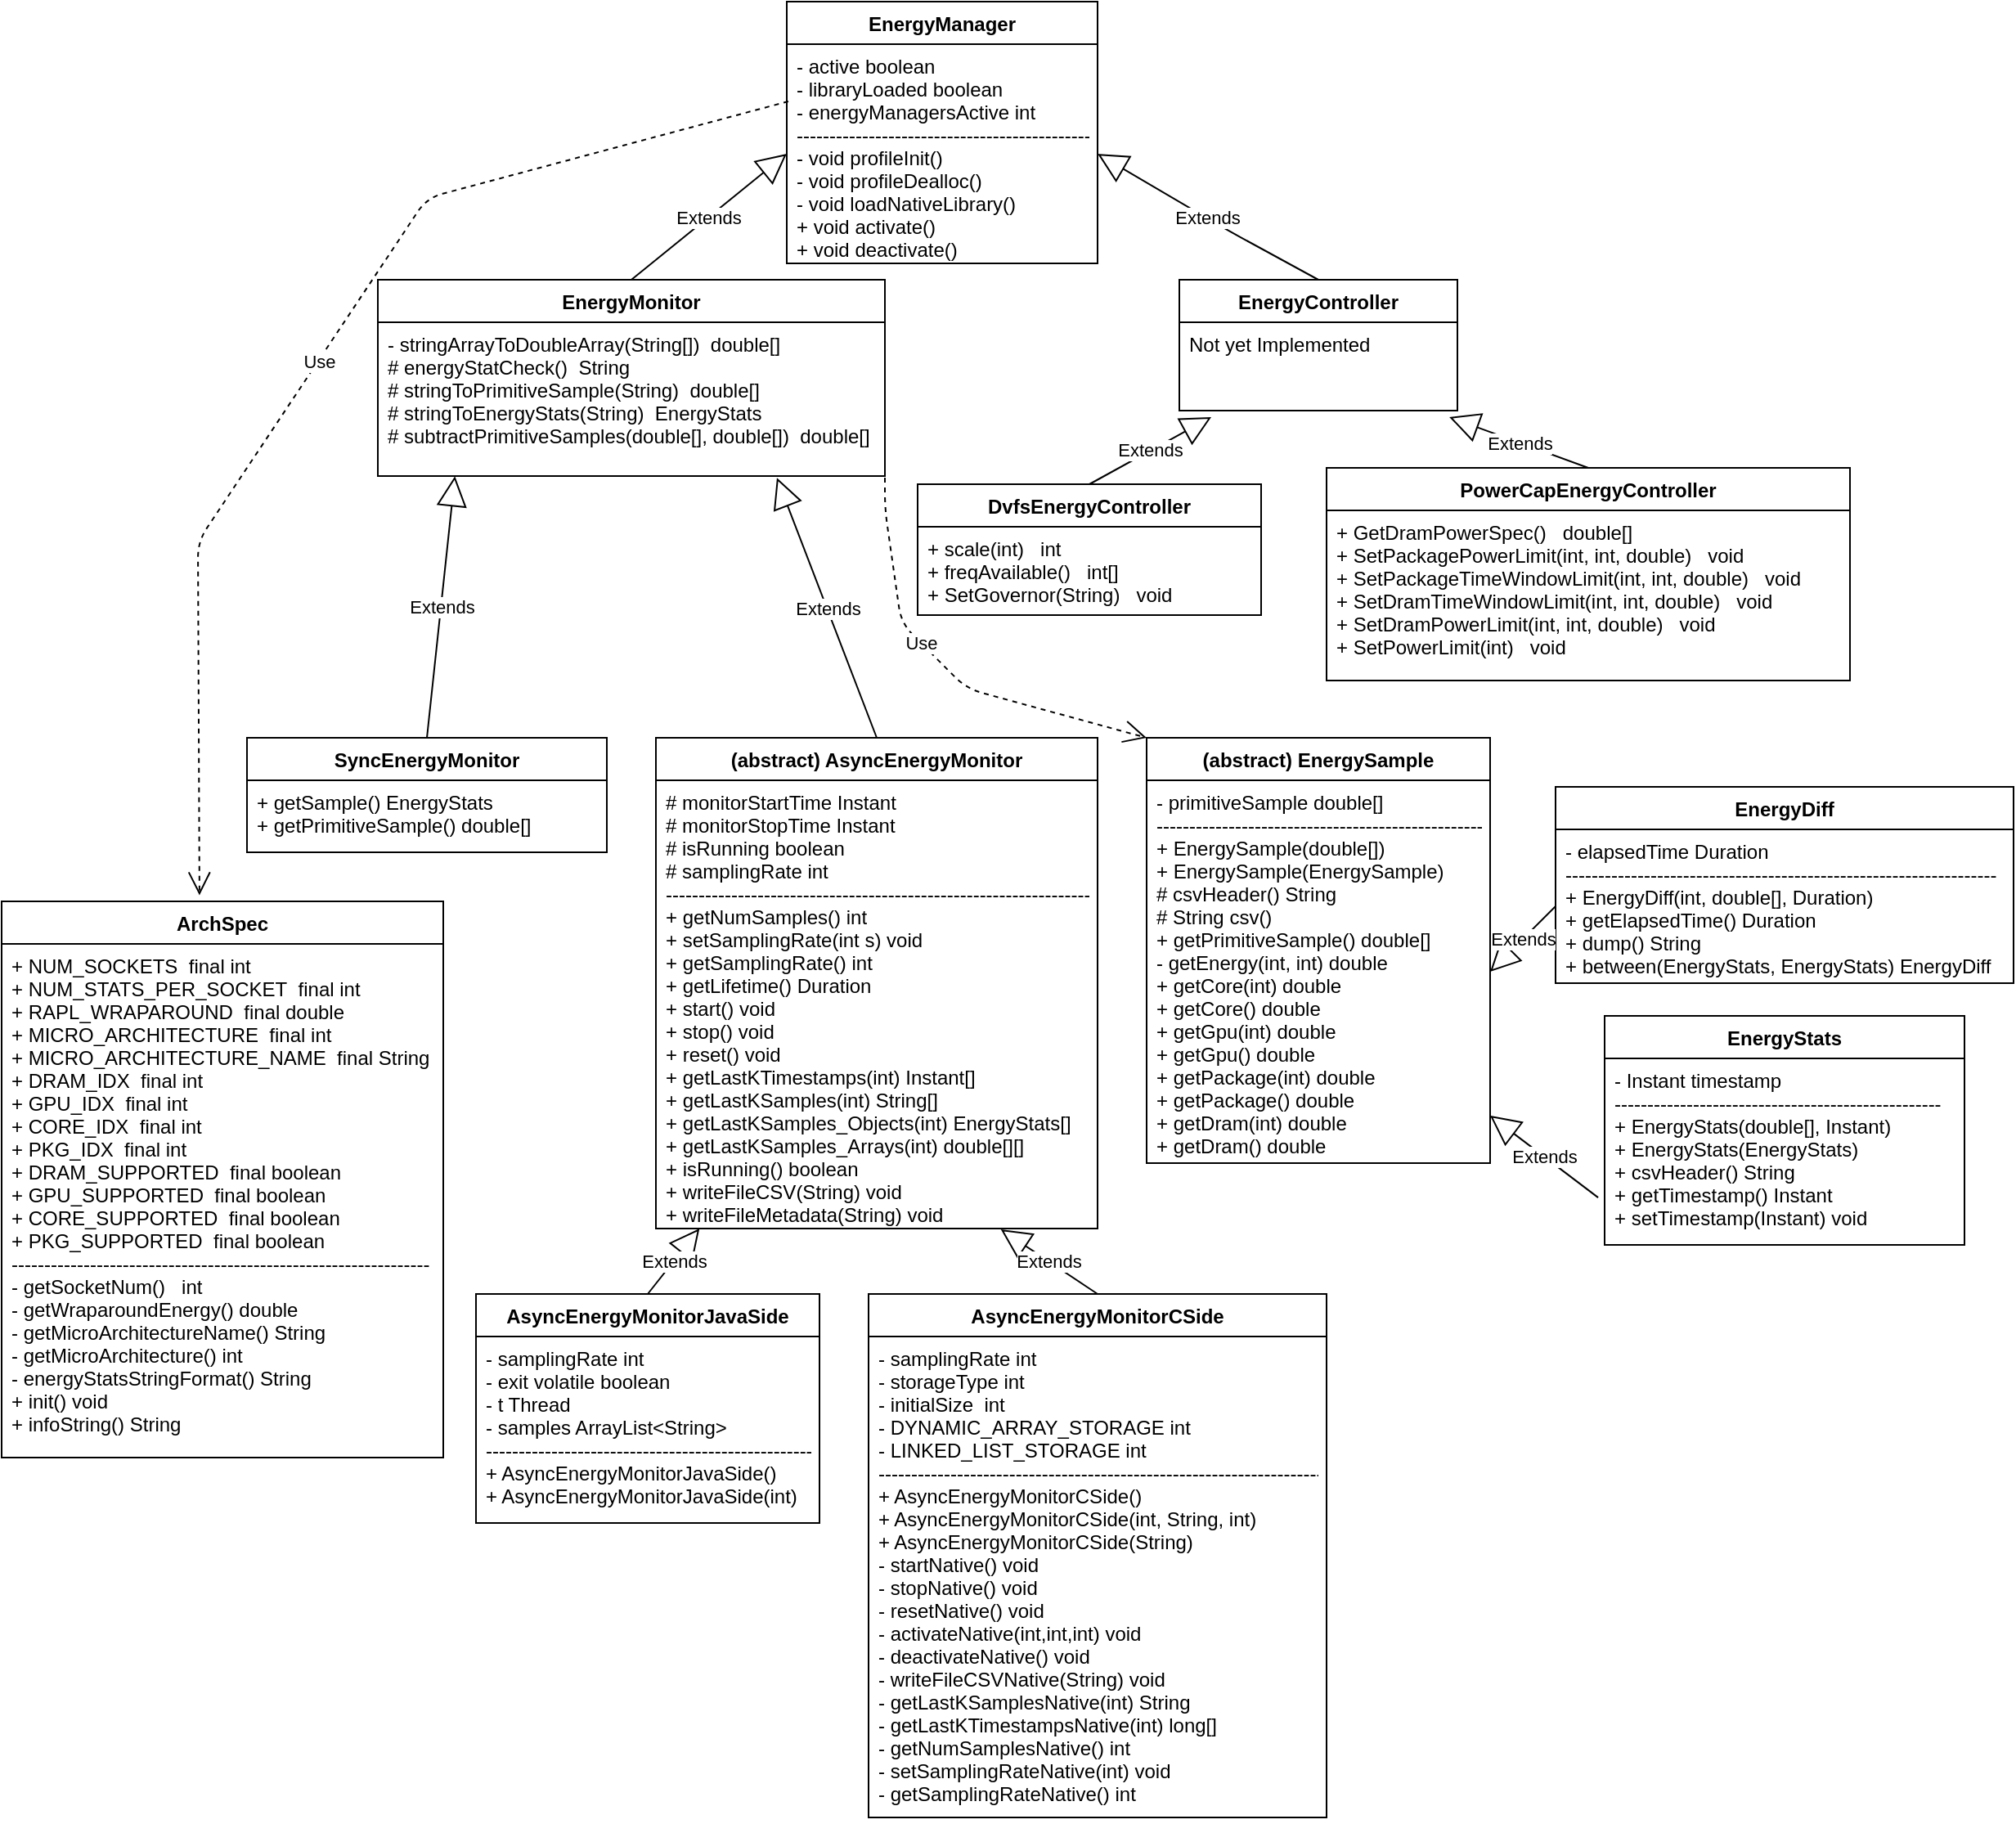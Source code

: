 <mxfile version="14.6.13" type="device"><diagram id="SWYuAJsC5Fxf3kD8A4OY" name="Page-1"><mxGraphModel dx="1422" dy="1924" grid="1" gridSize="10" guides="1" tooltips="1" connect="1" arrows="1" fold="1" page="1" pageScale="1" pageWidth="850" pageHeight="1100" math="0" shadow="0"><root><mxCell id="0"/><mxCell id="1" parent="0"/><mxCell id="7kxP93CL7IVJKFnhVBrm-5" value="SyncEnergyMonitor" style="swimlane;fontStyle=1;align=center;verticalAlign=top;childLayout=stackLayout;horizontal=1;startSize=26;horizontalStack=0;resizeParent=1;resizeParentMax=0;resizeLast=0;collapsible=1;marginBottom=0;" parent="1" vertex="1"><mxGeometry x="960" y="-520" width="220" height="70" as="geometry"/></mxCell><mxCell id="7kxP93CL7IVJKFnhVBrm-6" value="+ getSample() EnergyStats &#10;+ getPrimitiveSample() double[] " style="text;strokeColor=none;fillColor=none;align=left;verticalAlign=top;spacingLeft=4;spacingRight=4;overflow=hidden;rotatable=0;points=[[0,0.5],[1,0.5]];portConstraint=eastwest;direction=west;" parent="7kxP93CL7IVJKFnhVBrm-5" vertex="1"><mxGeometry y="26" width="220" height="44" as="geometry"/></mxCell><mxCell id="7kxP93CL7IVJKFnhVBrm-14" value="PowerCapEnergyController" style="swimlane;fontStyle=1;align=center;verticalAlign=top;childLayout=stackLayout;horizontal=1;startSize=26;horizontalStack=0;resizeParent=1;resizeParentMax=0;resizeLast=0;collapsible=1;marginBottom=0;" parent="1" vertex="1"><mxGeometry x="1620" y="-685" width="320" height="130" as="geometry"/></mxCell><mxCell id="7kxP93CL7IVJKFnhVBrm-15" value="+ GetDramPowerSpec()   double[] &#10;+ SetPackagePowerLimit(int, int, double)   void &#10;+ SetPackageTimeWindowLimit(int, int, double)   void &#10;+ SetDramTimeWindowLimit(int, int, double)   void &#10;+ SetDramPowerLimit(int, int, double)   void &#10;+ SetPowerLimit(int)   void " style="text;strokeColor=none;fillColor=none;align=left;verticalAlign=top;spacingLeft=4;spacingRight=4;overflow=hidden;rotatable=0;points=[[0,0.5],[1,0.5]];portConstraint=eastwest;direction=west;" parent="7kxP93CL7IVJKFnhVBrm-14" vertex="1"><mxGeometry y="26" width="320" height="104" as="geometry"/></mxCell><mxCell id="7kxP93CL7IVJKFnhVBrm-18" value="EnergyStats" style="swimlane;fontStyle=1;align=center;verticalAlign=top;childLayout=stackLayout;horizontal=1;startSize=26;horizontalStack=0;resizeParent=1;resizeParentMax=0;resizeLast=0;collapsible=1;marginBottom=0;" parent="1" vertex="1"><mxGeometry x="1790" y="-350" width="220" height="140" as="geometry"/></mxCell><mxCell id="7kxP93CL7IVJKFnhVBrm-19" value="- Instant timestamp&#10;--------------------------------------------------&#10;+ EnergyStats(double[], Instant)&#10;+ EnergyStats(EnergyStats)&#10;+ csvHeader() String &#10;+ getTimestamp() Instant &#10;+ setTimestamp(Instant) void " style="text;strokeColor=none;fillColor=none;align=left;verticalAlign=top;spacingLeft=4;spacingRight=4;overflow=hidden;rotatable=0;points=[[0,0.5],[1,0.5]];portConstraint=eastwest;direction=west;" parent="7kxP93CL7IVJKFnhVBrm-18" vertex="1"><mxGeometry y="26" width="220" height="114" as="geometry"/></mxCell><mxCell id="7kxP93CL7IVJKFnhVBrm-20" value="(abstract) EnergySample" style="swimlane;fontStyle=1;align=center;verticalAlign=top;childLayout=stackLayout;horizontal=1;startSize=26;horizontalStack=0;resizeParent=1;resizeParentMax=0;resizeLast=0;collapsible=1;marginBottom=0;" parent="1" vertex="1"><mxGeometry x="1510" y="-520" width="210" height="260" as="geometry"/></mxCell><mxCell id="7kxP93CL7IVJKFnhVBrm-21" value="- primitiveSample double[] &#10;--------------------------------------------------&#10;+ EnergySample(double[])&#10;+ EnergySample(EnergySample)&#10;# csvHeader() String &#10;# String csv()&#10;+ getPrimitiveSample() double[] &#10;- getEnergy(int, int) double &#10;+ getCore(int) double &#10;+ getCore() double &#10;+ getGpu(int) double &#10;+ getGpu() double &#10;+ getPackage(int) double &#10;+ getPackage() double &#10;+ getDram(int) double &#10;+ getDram() double " style="text;strokeColor=none;fillColor=none;align=left;verticalAlign=top;spacingLeft=4;spacingRight=4;overflow=hidden;rotatable=0;points=[[0,0.5],[1,0.5]];portConstraint=eastwest;direction=west;" parent="7kxP93CL7IVJKFnhVBrm-20" vertex="1"><mxGeometry y="26" width="210" height="234" as="geometry"/></mxCell><mxCell id="7kxP93CL7IVJKFnhVBrm-22" value="EnergyMonitor" style="swimlane;fontStyle=1;align=center;verticalAlign=top;childLayout=stackLayout;horizontal=1;startSize=26;horizontalStack=0;resizeParent=1;resizeParentMax=0;resizeLast=0;collapsible=1;marginBottom=0;" parent="1" vertex="1"><mxGeometry x="1040" y="-800" width="310" height="120" as="geometry"/></mxCell><mxCell id="7kxP93CL7IVJKFnhVBrm-23" value="- stringArrayToDoubleArray(String[])  double[]&#10;# energyStatCheck()  String  &#10;# stringToPrimitiveSample(String)  double[] &#10;# stringToEnergyStats(String)  EnergyStats &#10;# subtractPrimitiveSamples(double[], double[])  double[] " style="text;strokeColor=none;fillColor=none;align=left;verticalAlign=top;spacingLeft=4;spacingRight=4;overflow=hidden;rotatable=0;points=[[0,0.5],[1,0.5]];portConstraint=eastwest;direction=west;" parent="7kxP93CL7IVJKFnhVBrm-22" vertex="1"><mxGeometry y="26" width="310" height="94" as="geometry"/></mxCell><mxCell id="7kxP93CL7IVJKFnhVBrm-24" value="EnergyManager" style="swimlane;fontStyle=1;align=center;verticalAlign=top;childLayout=stackLayout;horizontal=1;startSize=26;horizontalStack=0;resizeParent=1;resizeParentMax=0;resizeLast=0;collapsible=1;marginBottom=0;" parent="1" vertex="1"><mxGeometry x="1290" y="-970" width="190" height="160" as="geometry"/></mxCell><mxCell id="7kxP93CL7IVJKFnhVBrm-25" value="- active boolean&#10;- libraryLoaded boolean &#10;- energyManagersActive int&#10;---------------------------------------------&#10;- void profileInit()&#10;- void profileDealloc()&#10;- void loadNativeLibrary()&#10;+ void activate()&#10;+ void deactivate()" style="text;strokeColor=none;fillColor=none;align=left;verticalAlign=top;spacingLeft=4;spacingRight=4;overflow=hidden;rotatable=0;points=[[0,0.5],[1,0.5]];portConstraint=eastwest;direction=west;" parent="7kxP93CL7IVJKFnhVBrm-24" vertex="1"><mxGeometry y="26" width="190" height="134" as="geometry"/></mxCell><mxCell id="7kxP93CL7IVJKFnhVBrm-26" value="EnergyDiff" style="swimlane;fontStyle=1;align=center;verticalAlign=top;childLayout=stackLayout;horizontal=1;startSize=26;horizontalStack=0;resizeParent=1;resizeParentMax=0;resizeLast=0;collapsible=1;marginBottom=0;" parent="1" vertex="1"><mxGeometry x="1760" y="-490" width="280" height="120" as="geometry"/></mxCell><mxCell id="7kxP93CL7IVJKFnhVBrm-27" value="- elapsedTime Duration &#10;------------------------------------------------------------------&#10;+ EnergyDiff(int, double[], Duration) &#10;+ getElapsedTime() Duration &#10;+ dump() String &#10;+ between(EnergyStats, EnergyStats) EnergyDiff  " style="text;strokeColor=none;fillColor=none;align=left;verticalAlign=top;spacingLeft=4;spacingRight=4;overflow=hidden;rotatable=0;points=[[0,0.5],[1,0.5]];portConstraint=eastwest;direction=west;" parent="7kxP93CL7IVJKFnhVBrm-26" vertex="1"><mxGeometry y="26" width="280" height="94" as="geometry"/></mxCell><mxCell id="7kxP93CL7IVJKFnhVBrm-28" value="EnergyController" style="swimlane;fontStyle=1;align=center;verticalAlign=top;childLayout=stackLayout;horizontal=1;startSize=26;horizontalStack=0;resizeParent=1;resizeParentMax=0;resizeLast=0;collapsible=1;marginBottom=0;" parent="1" vertex="1"><mxGeometry x="1530" y="-800" width="170" height="80" as="geometry"/></mxCell><mxCell id="nQ-uOKJiB8EbLom0hIrJ-3" value="Not yet Implemented" style="text;strokeColor=none;fillColor=none;align=left;verticalAlign=top;spacingLeft=4;spacingRight=4;overflow=hidden;rotatable=0;points=[[0,0.5],[1,0.5]];portConstraint=eastwest;direction=west;" parent="7kxP93CL7IVJKFnhVBrm-28" vertex="1"><mxGeometry y="26" width="170" height="54" as="geometry"/></mxCell><mxCell id="7kxP93CL7IVJKFnhVBrm-30" value="DvfsEnergyController" style="swimlane;fontStyle=1;align=center;verticalAlign=top;childLayout=stackLayout;horizontal=1;startSize=26;horizontalStack=0;resizeParent=1;resizeParentMax=0;resizeLast=0;collapsible=1;marginBottom=0;" parent="1" vertex="1"><mxGeometry x="1370" y="-675" width="210" height="80" as="geometry"/></mxCell><mxCell id="7kxP93CL7IVJKFnhVBrm-31" value="+ scale(int)   int &#10;+ freqAvailable()   int[] &#10;+ SetGovernor(String)   void " style="text;strokeColor=none;fillColor=none;align=left;verticalAlign=top;spacingLeft=4;spacingRight=4;overflow=hidden;rotatable=0;points=[[0,0.5],[1,0.5]];portConstraint=eastwest;direction=west;" parent="7kxP93CL7IVJKFnhVBrm-30" vertex="1"><mxGeometry y="26" width="210" height="54" as="geometry"/></mxCell><mxCell id="7kxP93CL7IVJKFnhVBrm-34" value="AsyncEnergyMonitorJavaSide" style="swimlane;fontStyle=1;align=center;verticalAlign=top;childLayout=stackLayout;horizontal=1;startSize=26;horizontalStack=0;resizeParent=1;resizeParentMax=0;resizeLast=0;collapsible=1;marginBottom=0;" parent="1" vertex="1"><mxGeometry x="1100" y="-180" width="210" height="140" as="geometry"/></mxCell><mxCell id="7kxP93CL7IVJKFnhVBrm-35" value="- samplingRate int&#10;- exit volatile boolean&#10;- t Thread&#10;- samples ArrayList&lt;String&gt;&#10;--------------------------------------------------&#10;+ AsyncEnergyMonitorJavaSide()&#10;+ AsyncEnergyMonitorJavaSide(int)&#10;" style="text;strokeColor=none;fillColor=none;align=left;verticalAlign=top;spacingLeft=4;spacingRight=4;overflow=hidden;rotatable=0;points=[[0,0.5],[1,0.5]];portConstraint=eastwest;direction=west;" parent="7kxP93CL7IVJKFnhVBrm-34" vertex="1"><mxGeometry y="26" width="210" height="114" as="geometry"/></mxCell><mxCell id="7kxP93CL7IVJKFnhVBrm-36" value="(abstract) AsyncEnergyMonitor" style="swimlane;fontStyle=1;align=center;verticalAlign=top;childLayout=stackLayout;horizontal=1;startSize=26;horizontalStack=0;resizeParent=1;resizeParentMax=0;resizeLast=0;collapsible=1;marginBottom=0;" parent="1" vertex="1"><mxGeometry x="1210" y="-520" width="270" height="300" as="geometry"/></mxCell><mxCell id="7kxP93CL7IVJKFnhVBrm-37" value="# monitorStartTime Instant  &#10;# monitorStopTime Instant  &#10;# isRunning boolean  &#10;# samplingRate int&#10;-----------------------------------------------------------------&#10;+ getNumSamples() int &#10;+ setSamplingRate(int s) void &#10;+ getSamplingRate() int &#10;+ getLifetime() Duration &#10;+ start() void &#10;+ stop() void &#10;+ reset() void &#10;+ getLastKTimestamps(int) Instant[]&#10;+ getLastKSamples(int) String[]&#10;+ getLastKSamples_Objects(int) EnergyStats[] &#10;+ getLastKSamples_Arrays(int) double[][] &#10;+ isRunning() boolean &#10;+ writeFileCSV(String) void &#10;+ writeFileMetadata(String) void " style="text;strokeColor=none;fillColor=none;align=left;verticalAlign=top;spacingLeft=4;spacingRight=4;overflow=hidden;rotatable=0;points=[[0,0.5],[1,0.5]];portConstraint=eastwest;direction=west;" parent="7kxP93CL7IVJKFnhVBrm-36" vertex="1"><mxGeometry y="26" width="270" height="274" as="geometry"/></mxCell><mxCell id="7kxP93CL7IVJKFnhVBrm-38" value="AsyncEnergyMonitorCSide" style="swimlane;fontStyle=1;align=center;verticalAlign=top;childLayout=stackLayout;horizontal=1;startSize=26;horizontalStack=0;resizeParent=1;resizeParentMax=0;resizeLast=0;collapsible=1;marginBottom=0;" parent="1" vertex="1"><mxGeometry x="1340" y="-180" width="280" height="320" as="geometry"/></mxCell><mxCell id="7kxP93CL7IVJKFnhVBrm-39" value="- samplingRate int &#10;- storageType int &#10;- initialSize  int &#10;- DYNAMIC_ARRAY_STORAGE int &#10;- LINKED_LIST_STORAGE int &#10;--------------------------------------------------------------------&#10;+ AsyncEnergyMonitorCSide()&#10;+ AsyncEnergyMonitorCSide(int, String, int)&#10;+ AsyncEnergyMonitorCSide(String)&#10;- startNative() void &#10;- stopNative() void &#10;- resetNative() void &#10;- activateNative(int,int,int) void &#10;- deactivateNative() void &#10;- writeFileCSVNative(String) void &#10;- getLastKSamplesNative(int) String &#10;- getLastKTimestampsNative(int) long[] &#10;- getNumSamplesNative() int &#10;- setSamplingRateNative(int) void &#10;- getSamplingRateNative() int" style="text;strokeColor=none;fillColor=none;align=left;verticalAlign=top;spacingLeft=4;spacingRight=4;overflow=hidden;rotatable=0;points=[[0,0.5],[1,0.5]];portConstraint=eastwest;direction=west;" parent="7kxP93CL7IVJKFnhVBrm-38" vertex="1"><mxGeometry y="26" width="280" height="294" as="geometry"/></mxCell><mxCell id="7kxP93CL7IVJKFnhVBrm-40" value="ArchSpec" style="swimlane;fontStyle=1;align=center;verticalAlign=top;childLayout=stackLayout;horizontal=1;startSize=26;horizontalStack=0;resizeParent=1;resizeParentMax=0;resizeLast=0;collapsible=1;marginBottom=0;" parent="1" vertex="1"><mxGeometry x="810" y="-420" width="270" height="340" as="geometry"/></mxCell><mxCell id="7kxP93CL7IVJKFnhVBrm-41" value="+ NUM_SOCKETS  final int &#10;+ NUM_STATS_PER_SOCKET  final int &#10;+ RAPL_WRAPAROUND  final double &#10;+ MICRO_ARCHITECTURE  final int &#10;+ MICRO_ARCHITECTURE_NAME  final String &#10;+ DRAM_IDX  final int &#10;+ GPU_IDX  final int &#10;+ CORE_IDX  final int &#10;+ PKG_IDX  final int &#10;+ DRAM_SUPPORTED  final boolean &#10;+ GPU_SUPPORTED  final boolean &#10;+ CORE_SUPPORTED  final boolean &#10;+ PKG_SUPPORTED  final boolean&#10;----------------------------------------------------------------&#10;- getSocketNum()   int &#10;- getWraparoundEnergy() double &#10;- getMicroArchitectureName() String &#10;- getMicroArchitecture() int &#10;- energyStatsStringFormat() String &#10;+ init() void &#10;+ infoString() String" style="text;strokeColor=none;fillColor=none;align=left;verticalAlign=top;spacingLeft=4;spacingRight=4;overflow=hidden;rotatable=0;points=[[0,0.5],[1,0.5]];portConstraint=eastwest;direction=west;" parent="7kxP93CL7IVJKFnhVBrm-40" vertex="1"><mxGeometry y="26" width="270" height="314" as="geometry"/></mxCell><mxCell id="7kxP93CL7IVJKFnhVBrm-42" value="Use" style="endArrow=open;endSize=12;dashed=1;html=1;entryX=0.448;entryY=-0.011;entryDx=0;entryDy=0;entryPerimeter=0;exitX=0.995;exitY=0.739;exitDx=0;exitDy=0;exitPerimeter=0;" parent="1" edge="1" source="7kxP93CL7IVJKFnhVBrm-25"><mxGeometry width="160" relative="1" as="geometry"><mxPoint x="1270" y="-905" as="sourcePoint"/><mxPoint x="930.96" y="-423.74" as="targetPoint"/><Array as="points"><mxPoint x="1070" y="-850"/><mxPoint x="930" y="-640"/></Array></mxGeometry></mxCell><mxCell id="7kxP93CL7IVJKFnhVBrm-45" value="Extends" style="endArrow=block;endSize=16;endFill=0;html=1;entryX=1;entryY=0.5;entryDx=0;entryDy=0;exitX=0.5;exitY=0;exitDx=0;exitDy=0;" parent="1" source="7kxP93CL7IVJKFnhVBrm-22" target="7kxP93CL7IVJKFnhVBrm-25" edge="1"><mxGeometry width="160" relative="1" as="geometry"><mxPoint x="1030" y="-490" as="sourcePoint"/><mxPoint x="1190" y="-490" as="targetPoint"/><Array as="points"/></mxGeometry></mxCell><mxCell id="7kxP93CL7IVJKFnhVBrm-47" value="Extends" style="endArrow=block;endSize=16;endFill=0;html=1;exitX=0.5;exitY=0;exitDx=0;exitDy=0;entryX=0.848;entryY=-0.001;entryDx=0;entryDy=0;entryPerimeter=0;" parent="1" source="7kxP93CL7IVJKFnhVBrm-5" target="7kxP93CL7IVJKFnhVBrm-23" edge="1"><mxGeometry width="160" relative="1" as="geometry"><mxPoint x="845" y="-540" as="sourcePoint"/><mxPoint x="1190" y="-579" as="targetPoint"/></mxGeometry></mxCell><mxCell id="7kxP93CL7IVJKFnhVBrm-48" value="Extends" style="endArrow=block;endSize=16;endFill=0;html=1;entryX=0;entryY=0.5;entryDx=0;entryDy=0;exitX=0.5;exitY=0;exitDx=0;exitDy=0;" parent="1" source="7kxP93CL7IVJKFnhVBrm-28" target="7kxP93CL7IVJKFnhVBrm-25" edge="1"><mxGeometry width="160" relative="1" as="geometry"><mxPoint x="1420" y="-688.31" as="sourcePoint"/><mxPoint x="1583.75" y="-800" as="targetPoint"/><Array as="points"><mxPoint x="1560" y="-830"/></Array></mxGeometry></mxCell><mxCell id="7kxP93CL7IVJKFnhVBrm-49" value="Extends" style="endArrow=block;endSize=16;endFill=0;html=1;exitX=0.5;exitY=0;exitDx=0;exitDy=0;entryX=0.219;entryY=-0.002;entryDx=0;entryDy=0;entryPerimeter=0;" parent="1" target="7kxP93CL7IVJKFnhVBrm-37" edge="1" source="7kxP93CL7IVJKFnhVBrm-38"><mxGeometry width="160" relative="1" as="geometry"><mxPoint x="1500" y="-190" as="sourcePoint"/><mxPoint x="1200" y="-569" as="targetPoint"/></mxGeometry></mxCell><mxCell id="7kxP93CL7IVJKFnhVBrm-50" value="Extends" style="endArrow=block;endSize=16;endFill=0;html=1;exitX=0.5;exitY=0;exitDx=0;exitDy=0;" parent="1" source="7kxP93CL7IVJKFnhVBrm-34" target="7kxP93CL7IVJKFnhVBrm-37" edge="1"><mxGeometry width="160" relative="1" as="geometry"><mxPoint x="601.43" y="-320" as="sourcePoint"/><mxPoint x="530.001" y="-380" as="targetPoint"/></mxGeometry></mxCell><mxCell id="7kxP93CL7IVJKFnhVBrm-51" value="Extends" style="endArrow=block;endSize=16;endFill=0;html=1;exitX=0.5;exitY=0;exitDx=0;exitDy=0;entryX=0.885;entryY=-0.073;entryDx=0;entryDy=0;entryPerimeter=0;" parent="1" source="7kxP93CL7IVJKFnhVBrm-30" target="nQ-uOKJiB8EbLom0hIrJ-3" edge="1"><mxGeometry width="160" relative="1" as="geometry"><mxPoint x="1590" y="-240" as="sourcePoint"/><mxPoint x="1478.131" y="-490" as="targetPoint"/></mxGeometry></mxCell><mxCell id="7kxP93CL7IVJKFnhVBrm-52" value="Extends" style="endArrow=block;endSize=16;endFill=0;html=1;exitX=0.5;exitY=0;exitDx=0;exitDy=0;entryX=0.029;entryY=-0.073;entryDx=0;entryDy=0;entryPerimeter=0;" parent="1" source="7kxP93CL7IVJKFnhVBrm-14" target="nQ-uOKJiB8EbLom0hIrJ-3" edge="1"><mxGeometry width="160" relative="1" as="geometry"><mxPoint x="1635" y="-475" as="sourcePoint"/><mxPoint x="1652.843" y="-490" as="targetPoint"/></mxGeometry></mxCell><mxCell id="7kxP93CL7IVJKFnhVBrm-53" value="Extends" style="endArrow=block;endSize=16;endFill=0;html=1;entryX=0;entryY=0.5;entryDx=0;entryDy=0;exitX=1;exitY=0.5;exitDx=0;exitDy=0;" parent="1" source="7kxP93CL7IVJKFnhVBrm-27" target="7kxP93CL7IVJKFnhVBrm-21" edge="1"><mxGeometry width="160" relative="1" as="geometry"><mxPoint x="1820" y="-400" as="sourcePoint"/><mxPoint x="726.633" y="-340" as="targetPoint"/></mxGeometry></mxCell><mxCell id="7kxP93CL7IVJKFnhVBrm-54" value="Extends" style="endArrow=block;endSize=16;endFill=0;html=1;exitX=1.018;exitY=0.254;exitDx=0;exitDy=0;entryX=0;entryY=0.124;entryDx=0;entryDy=0;entryPerimeter=0;exitPerimeter=0;" parent="1" source="7kxP93CL7IVJKFnhVBrm-19" target="7kxP93CL7IVJKFnhVBrm-21" edge="1"><mxGeometry width="160" relative="1" as="geometry"><mxPoint x="275" y="-660" as="sourcePoint"/><mxPoint x="342.232" y="-730" as="targetPoint"/></mxGeometry></mxCell><mxCell id="nQ-uOKJiB8EbLom0hIrJ-4" value="Extends" style="endArrow=block;endSize=16;endFill=0;html=1;exitX=0.5;exitY=0;exitDx=0;exitDy=0;entryX=0.213;entryY=-0.012;entryDx=0;entryDy=0;entryPerimeter=0;" parent="1" source="7kxP93CL7IVJKFnhVBrm-36" target="7kxP93CL7IVJKFnhVBrm-23" edge="1"><mxGeometry width="160" relative="1" as="geometry"><mxPoint x="1000" y="-510" as="sourcePoint"/><mxPoint x="1068" y="-532.816" as="targetPoint"/></mxGeometry></mxCell><mxCell id="2E83u5GLh_NOlSE3u1PL-1" value="Use" style="endArrow=open;endSize=12;dashed=1;html=1;exitX=0;exitY=0.5;exitDx=0;exitDy=0;entryX=0;entryY=0;entryDx=0;entryDy=0;" edge="1" parent="1" source="7kxP93CL7IVJKFnhVBrm-23" target="7kxP93CL7IVJKFnhVBrm-20"><mxGeometry width="160" relative="1" as="geometry"><mxPoint x="1250" y="-680" as="sourcePoint"/><mxPoint x="1440" y="-540" as="targetPoint"/><Array as="points"><mxPoint x="1350" y="-660"/><mxPoint x="1360" y="-590"/><mxPoint x="1400" y="-550"/></Array></mxGeometry></mxCell></root></mxGraphModel></diagram></mxfile>